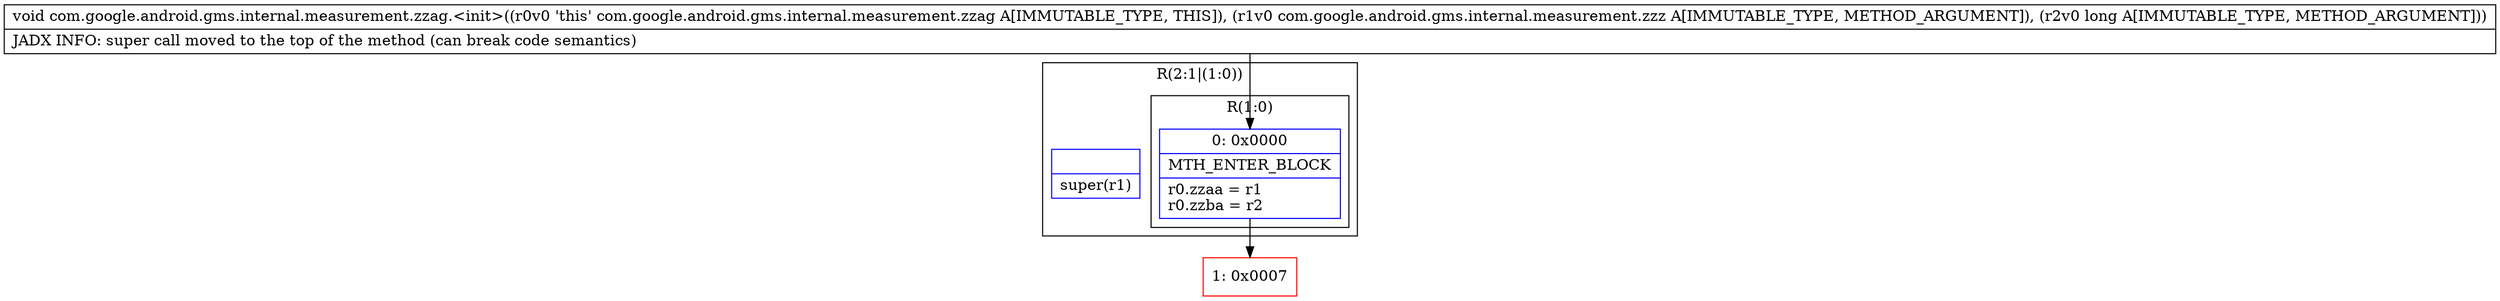 digraph "CFG forcom.google.android.gms.internal.measurement.zzag.\<init\>(Lcom\/google\/android\/gms\/internal\/measurement\/zzz;J)V" {
subgraph cluster_Region_467445355 {
label = "R(2:1|(1:0))";
node [shape=record,color=blue];
Node_InsnContainer_1041500431 [shape=record,label="{|super(r1)\l}"];
subgraph cluster_Region_897588244 {
label = "R(1:0)";
node [shape=record,color=blue];
Node_0 [shape=record,label="{0\:\ 0x0000|MTH_ENTER_BLOCK\l|r0.zzaa = r1\lr0.zzba = r2\l}"];
}
}
Node_1 [shape=record,color=red,label="{1\:\ 0x0007}"];
MethodNode[shape=record,label="{void com.google.android.gms.internal.measurement.zzag.\<init\>((r0v0 'this' com.google.android.gms.internal.measurement.zzag A[IMMUTABLE_TYPE, THIS]), (r1v0 com.google.android.gms.internal.measurement.zzz A[IMMUTABLE_TYPE, METHOD_ARGUMENT]), (r2v0 long A[IMMUTABLE_TYPE, METHOD_ARGUMENT]))  | JADX INFO: super call moved to the top of the method (can break code semantics)\l}"];
MethodNode -> Node_0;
Node_0 -> Node_1;
}

